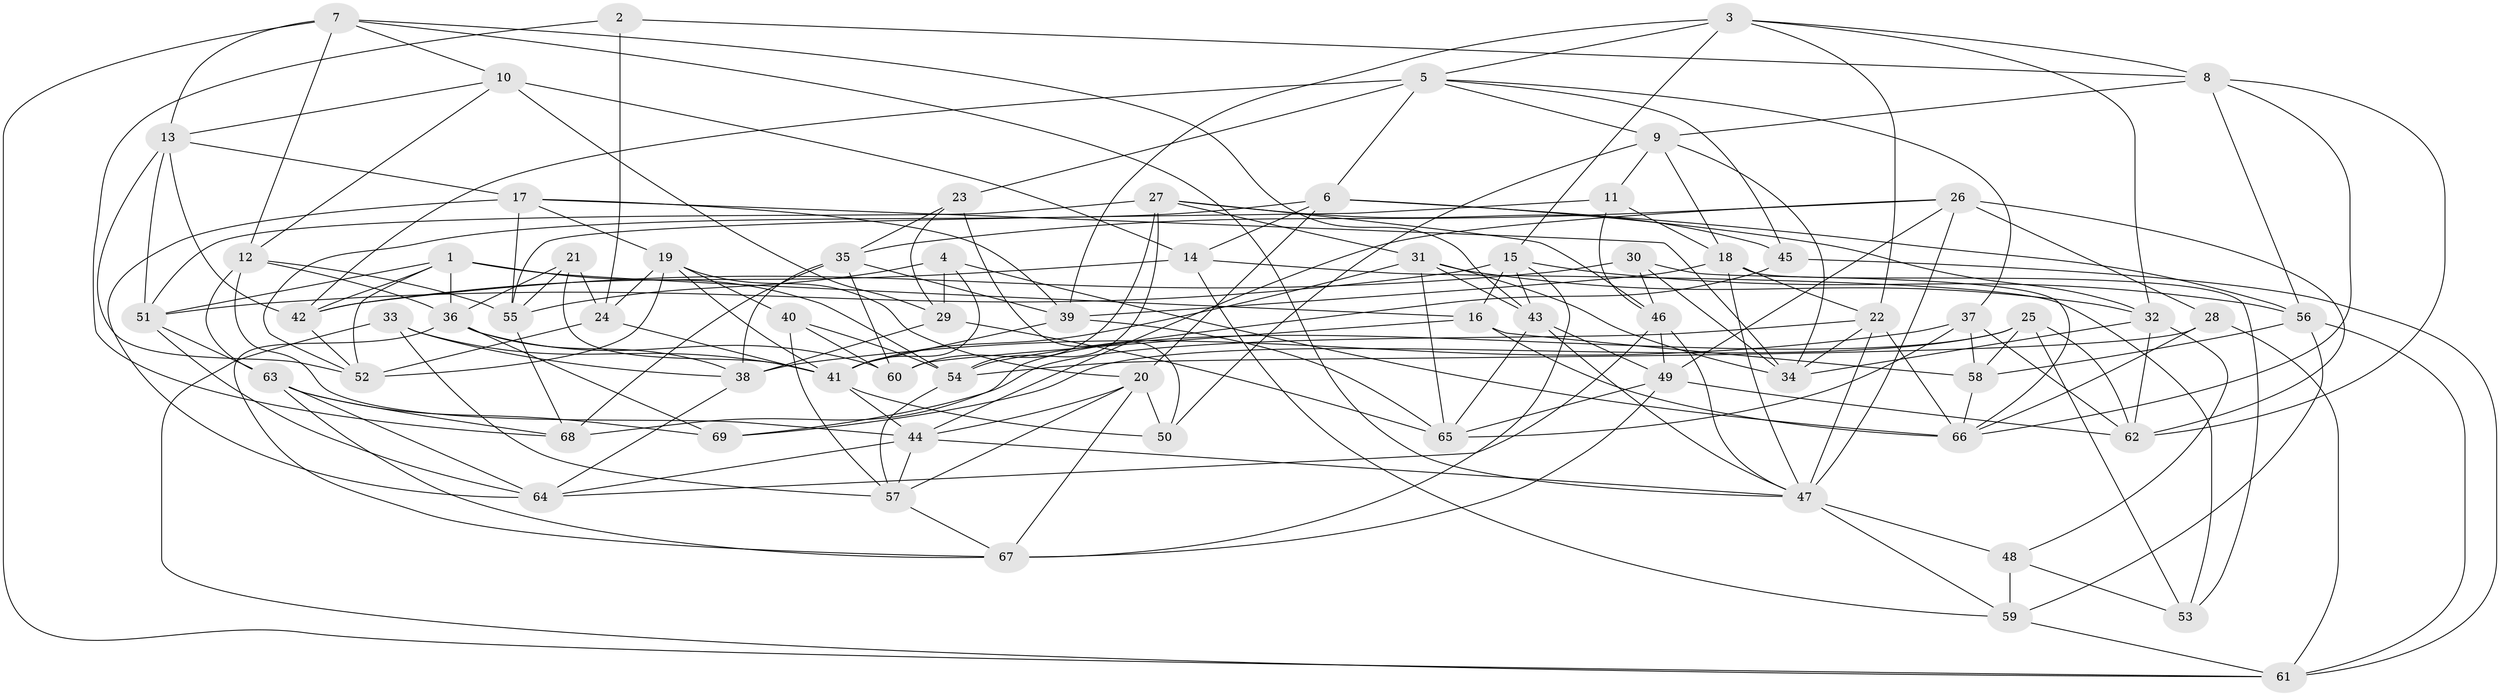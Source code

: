// original degree distribution, {4: 1.0}
// Generated by graph-tools (version 1.1) at 2025/03/03/09/25 03:03:00]
// undirected, 69 vertices, 192 edges
graph export_dot {
graph [start="1"]
  node [color=gray90,style=filled];
  1;
  2;
  3;
  4;
  5;
  6;
  7;
  8;
  9;
  10;
  11;
  12;
  13;
  14;
  15;
  16;
  17;
  18;
  19;
  20;
  21;
  22;
  23;
  24;
  25;
  26;
  27;
  28;
  29;
  30;
  31;
  32;
  33;
  34;
  35;
  36;
  37;
  38;
  39;
  40;
  41;
  42;
  43;
  44;
  45;
  46;
  47;
  48;
  49;
  50;
  51;
  52;
  53;
  54;
  55;
  56;
  57;
  58;
  59;
  60;
  61;
  62;
  63;
  64;
  65;
  66;
  67;
  68;
  69;
  1 -- 16 [weight=1.0];
  1 -- 36 [weight=1.0];
  1 -- 42 [weight=1.0];
  1 -- 51 [weight=1.0];
  1 -- 52 [weight=1.0];
  1 -- 54 [weight=1.0];
  2 -- 8 [weight=1.0];
  2 -- 24 [weight=2.0];
  2 -- 68 [weight=1.0];
  3 -- 5 [weight=1.0];
  3 -- 8 [weight=1.0];
  3 -- 15 [weight=1.0];
  3 -- 22 [weight=1.0];
  3 -- 32 [weight=1.0];
  3 -- 39 [weight=1.0];
  4 -- 29 [weight=1.0];
  4 -- 41 [weight=1.0];
  4 -- 55 [weight=1.0];
  4 -- 66 [weight=1.0];
  5 -- 6 [weight=1.0];
  5 -- 9 [weight=1.0];
  5 -- 23 [weight=2.0];
  5 -- 37 [weight=1.0];
  5 -- 42 [weight=1.0];
  5 -- 45 [weight=1.0];
  6 -- 14 [weight=1.0];
  6 -- 20 [weight=1.0];
  6 -- 32 [weight=1.0];
  6 -- 52 [weight=1.0];
  6 -- 56 [weight=1.0];
  7 -- 10 [weight=1.0];
  7 -- 12 [weight=1.0];
  7 -- 13 [weight=1.0];
  7 -- 43 [weight=1.0];
  7 -- 47 [weight=1.0];
  7 -- 61 [weight=1.0];
  8 -- 9 [weight=1.0];
  8 -- 56 [weight=1.0];
  8 -- 62 [weight=1.0];
  8 -- 66 [weight=1.0];
  9 -- 11 [weight=1.0];
  9 -- 18 [weight=1.0];
  9 -- 34 [weight=1.0];
  9 -- 50 [weight=1.0];
  10 -- 12 [weight=1.0];
  10 -- 13 [weight=1.0];
  10 -- 14 [weight=2.0];
  10 -- 29 [weight=1.0];
  11 -- 18 [weight=1.0];
  11 -- 46 [weight=1.0];
  11 -- 55 [weight=1.0];
  12 -- 36 [weight=1.0];
  12 -- 44 [weight=1.0];
  12 -- 55 [weight=1.0];
  12 -- 63 [weight=1.0];
  13 -- 17 [weight=1.0];
  13 -- 42 [weight=1.0];
  13 -- 51 [weight=1.0];
  13 -- 52 [weight=1.0];
  14 -- 42 [weight=1.0];
  14 -- 53 [weight=1.0];
  14 -- 59 [weight=1.0];
  15 -- 16 [weight=1.0];
  15 -- 43 [weight=1.0];
  15 -- 51 [weight=1.0];
  15 -- 56 [weight=1.0];
  15 -- 67 [weight=1.0];
  16 -- 58 [weight=1.0];
  16 -- 60 [weight=1.0];
  16 -- 66 [weight=2.0];
  17 -- 19 [weight=1.0];
  17 -- 34 [weight=1.0];
  17 -- 39 [weight=1.0];
  17 -- 55 [weight=1.0];
  17 -- 64 [weight=1.0];
  18 -- 22 [weight=1.0];
  18 -- 39 [weight=1.0];
  18 -- 47 [weight=1.0];
  18 -- 53 [weight=1.0];
  19 -- 20 [weight=1.0];
  19 -- 24 [weight=1.0];
  19 -- 40 [weight=1.0];
  19 -- 41 [weight=1.0];
  19 -- 52 [weight=1.0];
  20 -- 44 [weight=1.0];
  20 -- 50 [weight=1.0];
  20 -- 57 [weight=1.0];
  20 -- 67 [weight=1.0];
  21 -- 24 [weight=1.0];
  21 -- 36 [weight=1.0];
  21 -- 41 [weight=1.0];
  21 -- 55 [weight=1.0];
  22 -- 34 [weight=1.0];
  22 -- 47 [weight=1.0];
  22 -- 66 [weight=1.0];
  22 -- 69 [weight=1.0];
  23 -- 29 [weight=2.0];
  23 -- 35 [weight=1.0];
  23 -- 50 [weight=1.0];
  24 -- 41 [weight=1.0];
  24 -- 52 [weight=1.0];
  25 -- 53 [weight=1.0];
  25 -- 58 [weight=1.0];
  25 -- 62 [weight=1.0];
  25 -- 68 [weight=2.0];
  25 -- 69 [weight=1.0];
  26 -- 28 [weight=1.0];
  26 -- 35 [weight=1.0];
  26 -- 44 [weight=1.0];
  26 -- 47 [weight=1.0];
  26 -- 49 [weight=1.0];
  26 -- 62 [weight=1.0];
  27 -- 31 [weight=1.0];
  27 -- 45 [weight=1.0];
  27 -- 46 [weight=1.0];
  27 -- 51 [weight=1.0];
  27 -- 54 [weight=1.0];
  27 -- 60 [weight=1.0];
  28 -- 54 [weight=1.0];
  28 -- 61 [weight=1.0];
  28 -- 66 [weight=1.0];
  29 -- 38 [weight=1.0];
  29 -- 65 [weight=1.0];
  30 -- 34 [weight=1.0];
  30 -- 42 [weight=1.0];
  30 -- 46 [weight=1.0];
  30 -- 66 [weight=1.0];
  31 -- 32 [weight=1.0];
  31 -- 34 [weight=1.0];
  31 -- 41 [weight=1.0];
  31 -- 43 [weight=1.0];
  31 -- 65 [weight=1.0];
  32 -- 34 [weight=1.0];
  32 -- 48 [weight=1.0];
  32 -- 62 [weight=1.0];
  33 -- 38 [weight=1.0];
  33 -- 41 [weight=1.0];
  33 -- 57 [weight=1.0];
  33 -- 61 [weight=1.0];
  35 -- 38 [weight=1.0];
  35 -- 39 [weight=1.0];
  35 -- 60 [weight=1.0];
  35 -- 68 [weight=1.0];
  36 -- 38 [weight=1.0];
  36 -- 60 [weight=2.0];
  36 -- 67 [weight=1.0];
  36 -- 69 [weight=1.0];
  37 -- 38 [weight=1.0];
  37 -- 58 [weight=2.0];
  37 -- 62 [weight=1.0];
  37 -- 65 [weight=1.0];
  38 -- 64 [weight=1.0];
  39 -- 41 [weight=1.0];
  39 -- 65 [weight=1.0];
  40 -- 54 [weight=1.0];
  40 -- 57 [weight=1.0];
  40 -- 60 [weight=1.0];
  41 -- 44 [weight=2.0];
  41 -- 50 [weight=1.0];
  42 -- 52 [weight=1.0];
  43 -- 47 [weight=1.0];
  43 -- 49 [weight=1.0];
  43 -- 65 [weight=1.0];
  44 -- 47 [weight=1.0];
  44 -- 57 [weight=1.0];
  44 -- 64 [weight=1.0];
  45 -- 54 [weight=1.0];
  45 -- 61 [weight=1.0];
  46 -- 47 [weight=1.0];
  46 -- 49 [weight=1.0];
  46 -- 64 [weight=1.0];
  47 -- 48 [weight=2.0];
  47 -- 59 [weight=1.0];
  48 -- 53 [weight=1.0];
  48 -- 59 [weight=2.0];
  49 -- 62 [weight=1.0];
  49 -- 65 [weight=1.0];
  49 -- 67 [weight=1.0];
  51 -- 63 [weight=1.0];
  51 -- 64 [weight=1.0];
  54 -- 57 [weight=1.0];
  55 -- 68 [weight=1.0];
  56 -- 58 [weight=1.0];
  56 -- 59 [weight=1.0];
  56 -- 61 [weight=1.0];
  57 -- 67 [weight=1.0];
  58 -- 66 [weight=1.0];
  59 -- 61 [weight=1.0];
  63 -- 64 [weight=1.0];
  63 -- 67 [weight=1.0];
  63 -- 68 [weight=1.0];
  63 -- 69 [weight=1.0];
}
